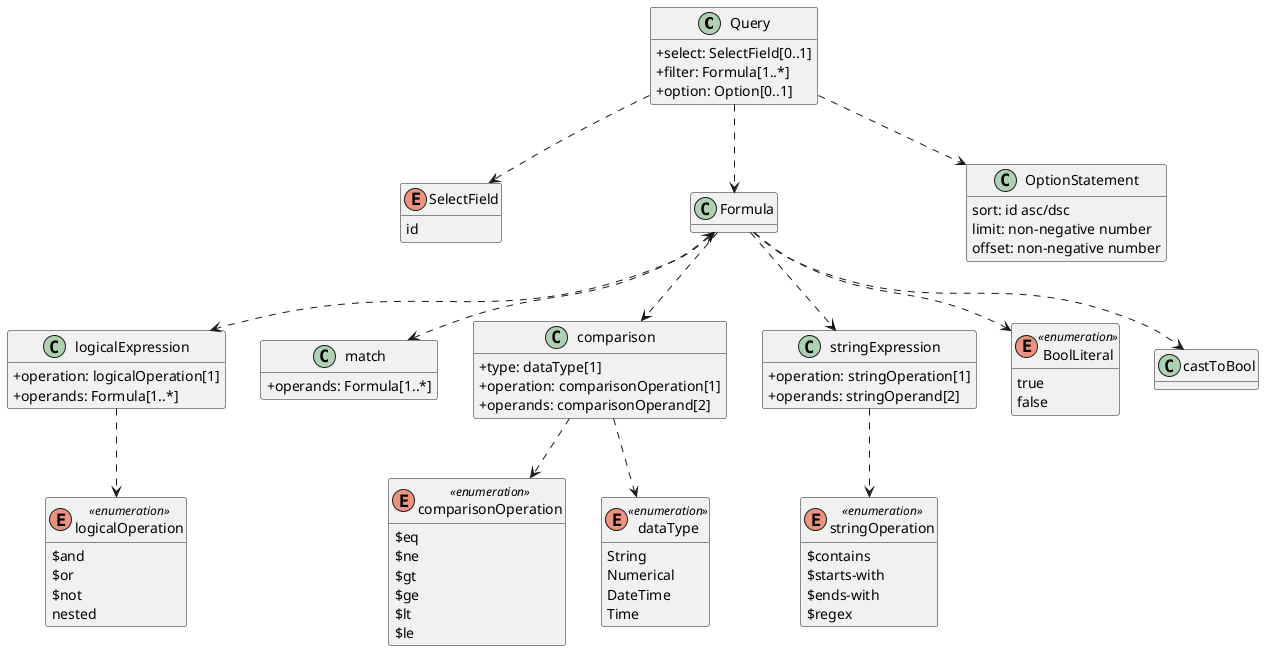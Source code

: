 @startuml
!pragma useIntermediatePackages false
skinparam classAttributeIconSize 0

hide methods 

class Query {
    +select: SelectField[0..1]
    +filter: Formula[1..*]
    +option: Option[0..1]
}
 
Query ..> SelectField
Query ..> Formula
Query ..> OptionStatement

' to better arrange the SelectField
SelectField -r[hidden]- Placeholder1
Placeholder1 -r[hidden]- Formula
hide Placeholder1

' to better arrange the OptionStatement
OptionStatement -l[hidden]- Placeholder2
Placeholder2 -l[hidden]- Formula
hide Placeholder2
 
enum SelectField {
     id
}

class OptionStatement {
    sort: id asc/dsc
    limit: non-negative number
    offset: non-negative number
}


  class Formula {
  }

  enum logicalOperation <<enumeration>> {
    $and
    $or
    $not
    nested
  }

  class logicalExpression {
    +operation: logicalOperation[1]
    +operands: Formula[1..*]
  }

  class match {
    +operands: Formula[1..*]
  }

  enum comparisonOperation <<enumeration>> {
    $eq
    $ne
    $gt
    $ge
    $lt
    $le
  }
  enum dataType <<enumeration>> {
    String
    Numerical
    DateTime
    Time
  }
  class comparison {
    +type: dataType[1]
    +operation: comparisonOperation[1]
    +operands: comparisonOperand[2]
  }

  enum stringOperation <<enumeration>> {
    $contains
    $starts-with
    $ends-with
    $regex
  }
  class stringExpression {
    +operation: stringOperation[1]
    +operands: stringOperand[2]
  }

  enum BoolLiteral <<enumeration>> {
    true
    false
  }
  class castToBool {}

  Formula <.d.> logicalExpression
  logicalExpression ..> logicalOperation
  stringExpression ..> stringOperation
  Formula ..> comparison
  Formula <..> match
  comparison ..> dataType
  comparison ..> comparisonOperation
  Formula ..> stringExpression
  Formula .d.> castToBool
  Formula .d.> BoolLiteral

'for better arrangements of the classes below Formula
' match .l[hidden]. comparison



@enduml